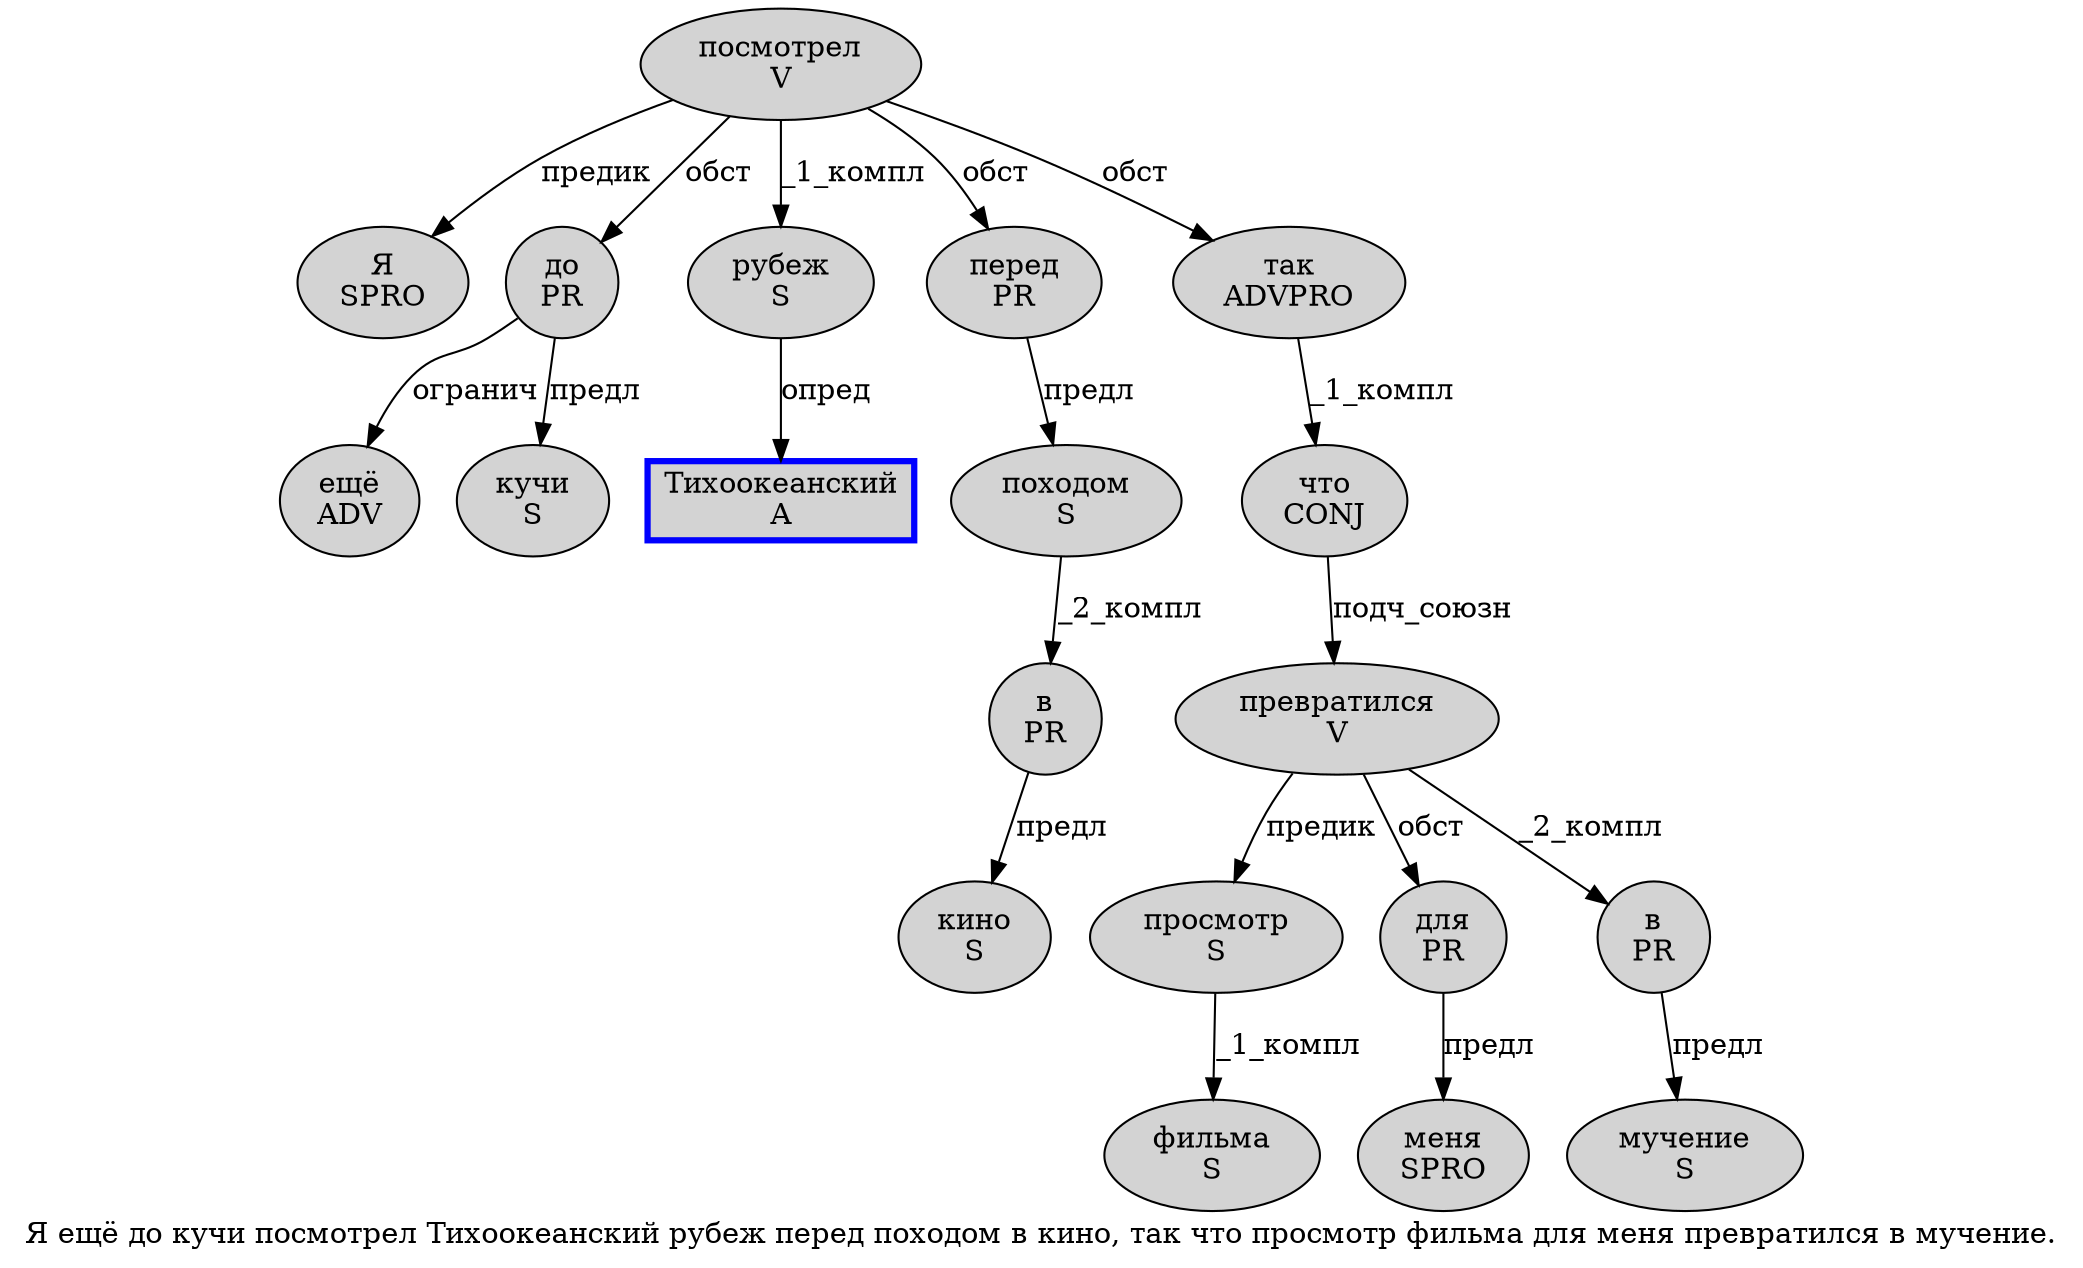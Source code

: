 digraph SENTENCE_4998 {
	graph [label="Я ещё до кучи посмотрел Тихоокеанский рубеж перед походом в кино, так что просмотр фильма для меня превратился в мучение."]
	node [style=filled]
		0 [label="Я
SPRO" color="" fillcolor=lightgray penwidth=1 shape=ellipse]
		1 [label="ещё
ADV" color="" fillcolor=lightgray penwidth=1 shape=ellipse]
		2 [label="до
PR" color="" fillcolor=lightgray penwidth=1 shape=ellipse]
		3 [label="кучи
S" color="" fillcolor=lightgray penwidth=1 shape=ellipse]
		4 [label="посмотрел
V" color="" fillcolor=lightgray penwidth=1 shape=ellipse]
		5 [label="Тихоокеанский
A" color=blue fillcolor=lightgray penwidth=3 shape=box]
		6 [label="рубеж
S" color="" fillcolor=lightgray penwidth=1 shape=ellipse]
		7 [label="перед
PR" color="" fillcolor=lightgray penwidth=1 shape=ellipse]
		8 [label="походом
S" color="" fillcolor=lightgray penwidth=1 shape=ellipse]
		9 [label="в
PR" color="" fillcolor=lightgray penwidth=1 shape=ellipse]
		10 [label="кино
S" color="" fillcolor=lightgray penwidth=1 shape=ellipse]
		12 [label="так
ADVPRO" color="" fillcolor=lightgray penwidth=1 shape=ellipse]
		13 [label="что
CONJ" color="" fillcolor=lightgray penwidth=1 shape=ellipse]
		14 [label="просмотр
S" color="" fillcolor=lightgray penwidth=1 shape=ellipse]
		15 [label="фильма
S" color="" fillcolor=lightgray penwidth=1 shape=ellipse]
		16 [label="для
PR" color="" fillcolor=lightgray penwidth=1 shape=ellipse]
		17 [label="меня
SPRO" color="" fillcolor=lightgray penwidth=1 shape=ellipse]
		18 [label="превратился
V" color="" fillcolor=lightgray penwidth=1 shape=ellipse]
		19 [label="в
PR" color="" fillcolor=lightgray penwidth=1 shape=ellipse]
		20 [label="мучение
S" color="" fillcolor=lightgray penwidth=1 shape=ellipse]
			9 -> 10 [label="предл"]
			16 -> 17 [label="предл"]
			2 -> 1 [label="огранич"]
			2 -> 3 [label="предл"]
			19 -> 20 [label="предл"]
			6 -> 5 [label="опред"]
			8 -> 9 [label="_2_компл"]
			4 -> 0 [label="предик"]
			4 -> 2 [label="обст"]
			4 -> 6 [label="_1_компл"]
			4 -> 7 [label="обст"]
			4 -> 12 [label="обст"]
			18 -> 14 [label="предик"]
			18 -> 16 [label="обст"]
			18 -> 19 [label="_2_компл"]
			12 -> 13 [label="_1_компл"]
			7 -> 8 [label="предл"]
			14 -> 15 [label="_1_компл"]
			13 -> 18 [label="подч_союзн"]
}